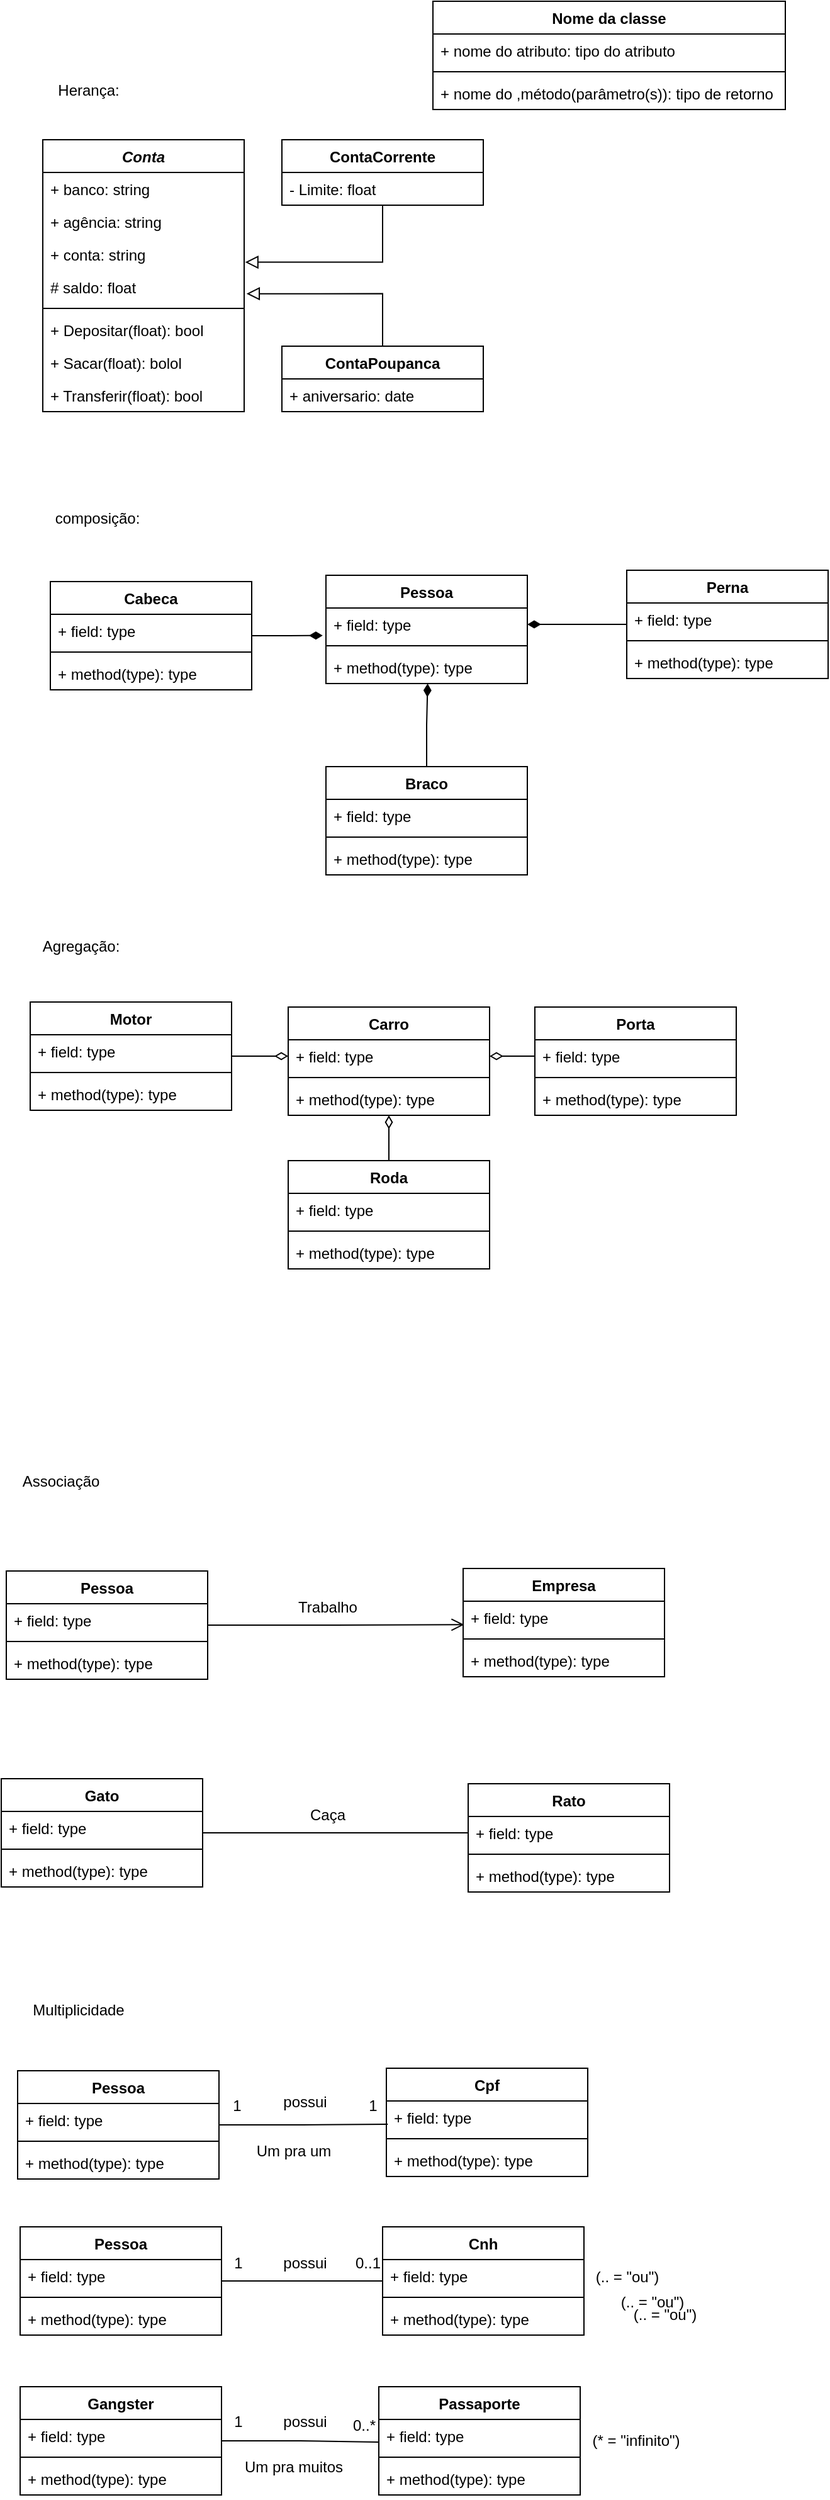 <mxfile version="21.1.2" type="device">
  <diagram name="Página-1" id="EdrKkYkJ2Gf9OCFNAAZW">
    <mxGraphModel dx="724" dy="401" grid="0" gridSize="10" guides="1" tooltips="1" connect="1" arrows="1" fold="1" page="1" pageScale="1" pageWidth="827" pageHeight="1169" math="0" shadow="0">
      <root>
        <mxCell id="0" />
        <mxCell id="1" parent="0" />
        <mxCell id="ws_M4O3JFXtzXkyJfUk3-1" value="Nome da classe&lt;br&gt;" style="swimlane;fontStyle=1;align=center;verticalAlign=top;childLayout=stackLayout;horizontal=1;startSize=26;horizontalStack=0;resizeParent=1;resizeParentMax=0;resizeLast=0;collapsible=1;marginBottom=0;whiteSpace=wrap;html=1;labelBackgroundColor=none;rounded=0;" vertex="1" parent="1">
          <mxGeometry x="350" y="30" width="280" height="86" as="geometry" />
        </mxCell>
        <mxCell id="ws_M4O3JFXtzXkyJfUk3-2" value="+ nome do atributo: tipo do atributo" style="text;strokeColor=none;fillColor=none;align=left;verticalAlign=top;spacingLeft=4;spacingRight=4;overflow=hidden;rotatable=0;points=[[0,0.5],[1,0.5]];portConstraint=eastwest;whiteSpace=wrap;html=1;labelBackgroundColor=none;rounded=0;" vertex="1" parent="ws_M4O3JFXtzXkyJfUk3-1">
          <mxGeometry y="26" width="280" height="26" as="geometry" />
        </mxCell>
        <mxCell id="ws_M4O3JFXtzXkyJfUk3-3" value="" style="line;strokeWidth=1;fillColor=none;align=left;verticalAlign=middle;spacingTop=-1;spacingLeft=3;spacingRight=3;rotatable=0;labelPosition=right;points=[];portConstraint=eastwest;labelBackgroundColor=none;rounded=0;" vertex="1" parent="ws_M4O3JFXtzXkyJfUk3-1">
          <mxGeometry y="52" width="280" height="8" as="geometry" />
        </mxCell>
        <mxCell id="ws_M4O3JFXtzXkyJfUk3-4" value="+ nome do ,método(parâmetro(s)): tipo de retorno" style="text;strokeColor=none;fillColor=none;align=left;verticalAlign=top;spacingLeft=4;spacingRight=4;overflow=hidden;rotatable=0;points=[[0,0.5],[1,0.5]];portConstraint=eastwest;whiteSpace=wrap;html=1;labelBackgroundColor=none;rounded=0;" vertex="1" parent="ws_M4O3JFXtzXkyJfUk3-1">
          <mxGeometry y="60" width="280" height="26" as="geometry" />
        </mxCell>
        <mxCell id="ws_M4O3JFXtzXkyJfUk3-5" value="&lt;i&gt;Conta&lt;/i&gt;" style="swimlane;fontStyle=1;align=center;verticalAlign=top;childLayout=stackLayout;horizontal=1;startSize=26;horizontalStack=0;resizeParent=1;resizeParentMax=0;resizeLast=0;collapsible=1;marginBottom=0;whiteSpace=wrap;html=1;labelBackgroundColor=none;rounded=0;" vertex="1" parent="1">
          <mxGeometry x="40" y="140" width="160" height="216" as="geometry" />
        </mxCell>
        <mxCell id="ws_M4O3JFXtzXkyJfUk3-6" value="+ banco: string" style="text;strokeColor=none;fillColor=none;align=left;verticalAlign=top;spacingLeft=4;spacingRight=4;overflow=hidden;rotatable=0;points=[[0,0.5],[1,0.5]];portConstraint=eastwest;whiteSpace=wrap;html=1;labelBackgroundColor=none;rounded=0;" vertex="1" parent="ws_M4O3JFXtzXkyJfUk3-5">
          <mxGeometry y="26" width="160" height="26" as="geometry" />
        </mxCell>
        <mxCell id="ws_M4O3JFXtzXkyJfUk3-13" value="+ agência: string" style="text;strokeColor=none;fillColor=none;align=left;verticalAlign=top;spacingLeft=4;spacingRight=4;overflow=hidden;rotatable=0;points=[[0,0.5],[1,0.5]];portConstraint=eastwest;whiteSpace=wrap;html=1;labelBackgroundColor=none;rounded=0;" vertex="1" parent="ws_M4O3JFXtzXkyJfUk3-5">
          <mxGeometry y="52" width="160" height="26" as="geometry" />
        </mxCell>
        <mxCell id="ws_M4O3JFXtzXkyJfUk3-11" value="+ conta: string" style="text;strokeColor=none;fillColor=none;align=left;verticalAlign=top;spacingLeft=4;spacingRight=4;overflow=hidden;rotatable=0;points=[[0,0.5],[1,0.5]];portConstraint=eastwest;whiteSpace=wrap;html=1;labelBackgroundColor=none;rounded=0;" vertex="1" parent="ws_M4O3JFXtzXkyJfUk3-5">
          <mxGeometry y="78" width="160" height="26" as="geometry" />
        </mxCell>
        <mxCell id="ws_M4O3JFXtzXkyJfUk3-14" value="# saldo: float" style="text;strokeColor=none;fillColor=none;align=left;verticalAlign=top;spacingLeft=4;spacingRight=4;overflow=hidden;rotatable=0;points=[[0,0.5],[1,0.5]];portConstraint=eastwest;whiteSpace=wrap;html=1;labelBackgroundColor=none;rounded=0;" vertex="1" parent="ws_M4O3JFXtzXkyJfUk3-5">
          <mxGeometry y="104" width="160" height="26" as="geometry" />
        </mxCell>
        <mxCell id="ws_M4O3JFXtzXkyJfUk3-7" value="" style="line;strokeWidth=1;fillColor=none;align=left;verticalAlign=middle;spacingTop=-1;spacingLeft=3;spacingRight=3;rotatable=0;labelPosition=right;points=[];portConstraint=eastwest;labelBackgroundColor=none;rounded=0;" vertex="1" parent="ws_M4O3JFXtzXkyJfUk3-5">
          <mxGeometry y="130" width="160" height="8" as="geometry" />
        </mxCell>
        <mxCell id="ws_M4O3JFXtzXkyJfUk3-8" value="+ Depositar(float): bool" style="text;strokeColor=none;fillColor=none;align=left;verticalAlign=top;spacingLeft=4;spacingRight=4;overflow=hidden;rotatable=0;points=[[0,0.5],[1,0.5]];portConstraint=eastwest;whiteSpace=wrap;html=1;labelBackgroundColor=none;rounded=0;" vertex="1" parent="ws_M4O3JFXtzXkyJfUk3-5">
          <mxGeometry y="138" width="160" height="26" as="geometry" />
        </mxCell>
        <mxCell id="ws_M4O3JFXtzXkyJfUk3-15" value="+ Sacar(float): bolol" style="text;strokeColor=none;fillColor=none;align=left;verticalAlign=top;spacingLeft=4;spacingRight=4;overflow=hidden;rotatable=0;points=[[0,0.5],[1,0.5]];portConstraint=eastwest;whiteSpace=wrap;html=1;labelBackgroundColor=none;rounded=0;" vertex="1" parent="ws_M4O3JFXtzXkyJfUk3-5">
          <mxGeometry y="164" width="160" height="26" as="geometry" />
        </mxCell>
        <mxCell id="ws_M4O3JFXtzXkyJfUk3-16" value="+ Transferir(float): bool" style="text;strokeColor=none;fillColor=none;align=left;verticalAlign=top;spacingLeft=4;spacingRight=4;overflow=hidden;rotatable=0;points=[[0,0.5],[1,0.5]];portConstraint=eastwest;whiteSpace=wrap;html=1;labelBackgroundColor=none;rounded=0;" vertex="1" parent="ws_M4O3JFXtzXkyJfUk3-5">
          <mxGeometry y="190" width="160" height="26" as="geometry" />
        </mxCell>
        <mxCell id="ws_M4O3JFXtzXkyJfUk3-10" value="Herança:" style="text;html=1;align=center;verticalAlign=middle;resizable=0;points=[];autosize=1;strokeColor=none;fillColor=none;labelBackgroundColor=none;rounded=0;" vertex="1" parent="1">
          <mxGeometry x="42" y="88" width="67" height="26" as="geometry" />
        </mxCell>
        <mxCell id="ws_M4O3JFXtzXkyJfUk3-30" style="edgeStyle=orthogonalEdgeStyle;rounded=0;orthogonalLoop=1;jettySize=auto;html=1;entryX=1.005;entryY=0.741;entryDx=0;entryDy=0;entryPerimeter=0;endArrow=block;endFill=0;endSize=8;labelBackgroundColor=none;fontColor=default;" edge="1" parent="1" source="ws_M4O3JFXtzXkyJfUk3-18" target="ws_M4O3JFXtzXkyJfUk3-11">
          <mxGeometry relative="1" as="geometry" />
        </mxCell>
        <mxCell id="ws_M4O3JFXtzXkyJfUk3-18" value="ContaCorrente" style="swimlane;fontStyle=1;align=center;verticalAlign=top;childLayout=stackLayout;horizontal=1;startSize=26;horizontalStack=0;resizeParent=1;resizeParentMax=0;resizeLast=0;collapsible=1;marginBottom=0;whiteSpace=wrap;html=1;labelBackgroundColor=none;rounded=0;" vertex="1" parent="1">
          <mxGeometry x="230" y="140" width="160" height="52" as="geometry" />
        </mxCell>
        <mxCell id="ws_M4O3JFXtzXkyJfUk3-19" value="- Limite: float" style="text;strokeColor=none;fillColor=none;align=left;verticalAlign=top;spacingLeft=4;spacingRight=4;overflow=hidden;rotatable=0;points=[[0,0.5],[1,0.5]];portConstraint=eastwest;whiteSpace=wrap;html=1;labelBackgroundColor=none;rounded=0;" vertex="1" parent="ws_M4O3JFXtzXkyJfUk3-18">
          <mxGeometry y="26" width="160" height="26" as="geometry" />
        </mxCell>
        <mxCell id="ws_M4O3JFXtzXkyJfUk3-32" style="edgeStyle=orthogonalEdgeStyle;rounded=0;orthogonalLoop=1;jettySize=auto;html=1;entryX=1.012;entryY=0.705;entryDx=0;entryDy=0;entryPerimeter=0;endArrow=block;endFill=0;endSize=8;labelBackgroundColor=none;fontColor=default;" edge="1" parent="1" source="ws_M4O3JFXtzXkyJfUk3-22" target="ws_M4O3JFXtzXkyJfUk3-14">
          <mxGeometry relative="1" as="geometry" />
        </mxCell>
        <mxCell id="ws_M4O3JFXtzXkyJfUk3-22" value="ContaPoupanca" style="swimlane;fontStyle=1;align=center;verticalAlign=top;childLayout=stackLayout;horizontal=1;startSize=26;horizontalStack=0;resizeParent=1;resizeParentMax=0;resizeLast=0;collapsible=1;marginBottom=0;whiteSpace=wrap;html=1;labelBackgroundColor=none;rounded=0;" vertex="1" parent="1">
          <mxGeometry x="230" y="304" width="160" height="52" as="geometry" />
        </mxCell>
        <mxCell id="ws_M4O3JFXtzXkyJfUk3-23" value="+ aniversario: date" style="text;strokeColor=none;fillColor=none;align=left;verticalAlign=top;spacingLeft=4;spacingRight=4;overflow=hidden;rotatable=0;points=[[0,0.5],[1,0.5]];portConstraint=eastwest;whiteSpace=wrap;html=1;labelBackgroundColor=none;rounded=0;" vertex="1" parent="ws_M4O3JFXtzXkyJfUk3-22">
          <mxGeometry y="26" width="160" height="26" as="geometry" />
        </mxCell>
        <mxCell id="ws_M4O3JFXtzXkyJfUk3-33" value="&lt;font style=&quot;font-size: 12px;&quot;&gt;composição:&lt;/font&gt;" style="text;html=1;align=center;verticalAlign=middle;resizable=0;points=[];autosize=1;strokeColor=none;fillColor=none;fontSize=20;fontFamily=Helvetica;fontStyle=0;labelBackgroundColor=none;rounded=0;" vertex="1" parent="1">
          <mxGeometry x="40" y="419" width="85" height="36" as="geometry" />
        </mxCell>
        <mxCell id="ws_M4O3JFXtzXkyJfUk3-54" style="edgeStyle=orthogonalEdgeStyle;rounded=0;orthogonalLoop=1;jettySize=auto;html=1;entryX=0.505;entryY=0.998;entryDx=0;entryDy=0;entryPerimeter=0;endArrow=diamondThin;endFill=1;endSize=8;" edge="1" parent="1" source="ws_M4O3JFXtzXkyJfUk3-38" target="ws_M4O3JFXtzXkyJfUk3-45">
          <mxGeometry relative="1" as="geometry" />
        </mxCell>
        <mxCell id="ws_M4O3JFXtzXkyJfUk3-38" value="Braco&lt;br&gt;" style="swimlane;fontStyle=1;align=center;verticalAlign=top;childLayout=stackLayout;horizontal=1;startSize=26;horizontalStack=0;resizeParent=1;resizeParentMax=0;resizeLast=0;collapsible=1;marginBottom=0;whiteSpace=wrap;html=1;" vertex="1" parent="1">
          <mxGeometry x="265" y="638" width="160" height="86" as="geometry" />
        </mxCell>
        <mxCell id="ws_M4O3JFXtzXkyJfUk3-39" value="+ field: type" style="text;strokeColor=none;fillColor=none;align=left;verticalAlign=top;spacingLeft=4;spacingRight=4;overflow=hidden;rotatable=0;points=[[0,0.5],[1,0.5]];portConstraint=eastwest;whiteSpace=wrap;html=1;" vertex="1" parent="ws_M4O3JFXtzXkyJfUk3-38">
          <mxGeometry y="26" width="160" height="26" as="geometry" />
        </mxCell>
        <mxCell id="ws_M4O3JFXtzXkyJfUk3-40" value="" style="line;strokeWidth=1;fillColor=none;align=left;verticalAlign=middle;spacingTop=-1;spacingLeft=3;spacingRight=3;rotatable=0;labelPosition=right;points=[];portConstraint=eastwest;strokeColor=inherit;" vertex="1" parent="ws_M4O3JFXtzXkyJfUk3-38">
          <mxGeometry y="52" width="160" height="8" as="geometry" />
        </mxCell>
        <mxCell id="ws_M4O3JFXtzXkyJfUk3-41" value="+ method(type): type" style="text;strokeColor=none;fillColor=none;align=left;verticalAlign=top;spacingLeft=4;spacingRight=4;overflow=hidden;rotatable=0;points=[[0,0.5],[1,0.5]];portConstraint=eastwest;whiteSpace=wrap;html=1;" vertex="1" parent="ws_M4O3JFXtzXkyJfUk3-38">
          <mxGeometry y="60" width="160" height="26" as="geometry" />
        </mxCell>
        <mxCell id="ws_M4O3JFXtzXkyJfUk3-42" value="Pessoa" style="swimlane;fontStyle=1;align=center;verticalAlign=top;childLayout=stackLayout;horizontal=1;startSize=26;horizontalStack=0;resizeParent=1;resizeParentMax=0;resizeLast=0;collapsible=1;marginBottom=0;whiteSpace=wrap;html=1;" vertex="1" parent="1">
          <mxGeometry x="265" y="486" width="160" height="86" as="geometry" />
        </mxCell>
        <mxCell id="ws_M4O3JFXtzXkyJfUk3-43" value="+ field: type" style="text;strokeColor=none;fillColor=none;align=left;verticalAlign=top;spacingLeft=4;spacingRight=4;overflow=hidden;rotatable=0;points=[[0,0.5],[1,0.5]];portConstraint=eastwest;whiteSpace=wrap;html=1;" vertex="1" parent="ws_M4O3JFXtzXkyJfUk3-42">
          <mxGeometry y="26" width="160" height="26" as="geometry" />
        </mxCell>
        <mxCell id="ws_M4O3JFXtzXkyJfUk3-44" value="" style="line;strokeWidth=1;fillColor=none;align=left;verticalAlign=middle;spacingTop=-1;spacingLeft=3;spacingRight=3;rotatable=0;labelPosition=right;points=[];portConstraint=eastwest;strokeColor=inherit;" vertex="1" parent="ws_M4O3JFXtzXkyJfUk3-42">
          <mxGeometry y="52" width="160" height="8" as="geometry" />
        </mxCell>
        <mxCell id="ws_M4O3JFXtzXkyJfUk3-45" value="+ method(type): type" style="text;strokeColor=none;fillColor=none;align=left;verticalAlign=top;spacingLeft=4;spacingRight=4;overflow=hidden;rotatable=0;points=[[0,0.5],[1,0.5]];portConstraint=eastwest;whiteSpace=wrap;html=1;" vertex="1" parent="ws_M4O3JFXtzXkyJfUk3-42">
          <mxGeometry y="60" width="160" height="26" as="geometry" />
        </mxCell>
        <mxCell id="ws_M4O3JFXtzXkyJfUk3-56" style="edgeStyle=orthogonalEdgeStyle;rounded=0;orthogonalLoop=1;jettySize=auto;html=1;entryX=1;entryY=0.5;entryDx=0;entryDy=0;endArrow=diamondThin;endFill=1;endSize=8;" edge="1" parent="1" source="ws_M4O3JFXtzXkyJfUk3-46" target="ws_M4O3JFXtzXkyJfUk3-43">
          <mxGeometry relative="1" as="geometry" />
        </mxCell>
        <mxCell id="ws_M4O3JFXtzXkyJfUk3-46" value="Perna" style="swimlane;fontStyle=1;align=center;verticalAlign=top;childLayout=stackLayout;horizontal=1;startSize=26;horizontalStack=0;resizeParent=1;resizeParentMax=0;resizeLast=0;collapsible=1;marginBottom=0;whiteSpace=wrap;html=1;" vertex="1" parent="1">
          <mxGeometry x="504" y="482" width="160" height="86" as="geometry" />
        </mxCell>
        <mxCell id="ws_M4O3JFXtzXkyJfUk3-47" value="+ field: type" style="text;strokeColor=none;fillColor=none;align=left;verticalAlign=top;spacingLeft=4;spacingRight=4;overflow=hidden;rotatable=0;points=[[0,0.5],[1,0.5]];portConstraint=eastwest;whiteSpace=wrap;html=1;" vertex="1" parent="ws_M4O3JFXtzXkyJfUk3-46">
          <mxGeometry y="26" width="160" height="26" as="geometry" />
        </mxCell>
        <mxCell id="ws_M4O3JFXtzXkyJfUk3-48" value="" style="line;strokeWidth=1;fillColor=none;align=left;verticalAlign=middle;spacingTop=-1;spacingLeft=3;spacingRight=3;rotatable=0;labelPosition=right;points=[];portConstraint=eastwest;strokeColor=inherit;" vertex="1" parent="ws_M4O3JFXtzXkyJfUk3-46">
          <mxGeometry y="52" width="160" height="8" as="geometry" />
        </mxCell>
        <mxCell id="ws_M4O3JFXtzXkyJfUk3-49" value="+ method(type): type" style="text;strokeColor=none;fillColor=none;align=left;verticalAlign=top;spacingLeft=4;spacingRight=4;overflow=hidden;rotatable=0;points=[[0,0.5],[1,0.5]];portConstraint=eastwest;whiteSpace=wrap;html=1;" vertex="1" parent="ws_M4O3JFXtzXkyJfUk3-46">
          <mxGeometry y="60" width="160" height="26" as="geometry" />
        </mxCell>
        <mxCell id="ws_M4O3JFXtzXkyJfUk3-57" style="edgeStyle=orthogonalEdgeStyle;rounded=0;orthogonalLoop=1;jettySize=auto;html=1;entryX=-0.016;entryY=0.841;entryDx=0;entryDy=0;entryPerimeter=0;endArrow=diamondThin;endFill=1;endSize=8;" edge="1" parent="1" source="ws_M4O3JFXtzXkyJfUk3-50" target="ws_M4O3JFXtzXkyJfUk3-43">
          <mxGeometry relative="1" as="geometry" />
        </mxCell>
        <mxCell id="ws_M4O3JFXtzXkyJfUk3-50" value="Cabeca" style="swimlane;fontStyle=1;align=center;verticalAlign=top;childLayout=stackLayout;horizontal=1;startSize=26;horizontalStack=0;resizeParent=1;resizeParentMax=0;resizeLast=0;collapsible=1;marginBottom=0;whiteSpace=wrap;html=1;" vertex="1" parent="1">
          <mxGeometry x="46" y="491" width="160" height="86" as="geometry" />
        </mxCell>
        <mxCell id="ws_M4O3JFXtzXkyJfUk3-51" value="+ field: type" style="text;strokeColor=none;fillColor=none;align=left;verticalAlign=top;spacingLeft=4;spacingRight=4;overflow=hidden;rotatable=0;points=[[0,0.5],[1,0.5]];portConstraint=eastwest;whiteSpace=wrap;html=1;" vertex="1" parent="ws_M4O3JFXtzXkyJfUk3-50">
          <mxGeometry y="26" width="160" height="26" as="geometry" />
        </mxCell>
        <mxCell id="ws_M4O3JFXtzXkyJfUk3-52" value="" style="line;strokeWidth=1;fillColor=none;align=left;verticalAlign=middle;spacingTop=-1;spacingLeft=3;spacingRight=3;rotatable=0;labelPosition=right;points=[];portConstraint=eastwest;strokeColor=inherit;" vertex="1" parent="ws_M4O3JFXtzXkyJfUk3-50">
          <mxGeometry y="52" width="160" height="8" as="geometry" />
        </mxCell>
        <mxCell id="ws_M4O3JFXtzXkyJfUk3-53" value="+ method(type): type" style="text;strokeColor=none;fillColor=none;align=left;verticalAlign=top;spacingLeft=4;spacingRight=4;overflow=hidden;rotatable=0;points=[[0,0.5],[1,0.5]];portConstraint=eastwest;whiteSpace=wrap;html=1;" vertex="1" parent="ws_M4O3JFXtzXkyJfUk3-50">
          <mxGeometry y="60" width="160" height="26" as="geometry" />
        </mxCell>
        <mxCell id="ws_M4O3JFXtzXkyJfUk3-58" value="Agregação:" style="text;html=1;align=center;verticalAlign=middle;resizable=0;points=[];autosize=1;strokeColor=none;fillColor=none;" vertex="1" parent="1">
          <mxGeometry x="30" y="768" width="79" height="26" as="geometry" />
        </mxCell>
        <mxCell id="ws_M4O3JFXtzXkyJfUk3-78" style="edgeStyle=orthogonalEdgeStyle;rounded=0;orthogonalLoop=1;jettySize=auto;html=1;entryX=0;entryY=0.5;entryDx=0;entryDy=0;endSize=8;endArrow=diamondThin;endFill=0;" edge="1" parent="1" source="ws_M4O3JFXtzXkyJfUk3-59" target="ws_M4O3JFXtzXkyJfUk3-64">
          <mxGeometry relative="1" as="geometry" />
        </mxCell>
        <mxCell id="ws_M4O3JFXtzXkyJfUk3-59" value="Motor" style="swimlane;fontStyle=1;align=center;verticalAlign=top;childLayout=stackLayout;horizontal=1;startSize=26;horizontalStack=0;resizeParent=1;resizeParentMax=0;resizeLast=0;collapsible=1;marginBottom=0;whiteSpace=wrap;html=1;" vertex="1" parent="1">
          <mxGeometry x="30" y="825" width="160" height="86" as="geometry" />
        </mxCell>
        <mxCell id="ws_M4O3JFXtzXkyJfUk3-60" value="+ field: type" style="text;strokeColor=none;fillColor=none;align=left;verticalAlign=top;spacingLeft=4;spacingRight=4;overflow=hidden;rotatable=0;points=[[0,0.5],[1,0.5]];portConstraint=eastwest;whiteSpace=wrap;html=1;" vertex="1" parent="ws_M4O3JFXtzXkyJfUk3-59">
          <mxGeometry y="26" width="160" height="26" as="geometry" />
        </mxCell>
        <mxCell id="ws_M4O3JFXtzXkyJfUk3-61" value="" style="line;strokeWidth=1;fillColor=none;align=left;verticalAlign=middle;spacingTop=-1;spacingLeft=3;spacingRight=3;rotatable=0;labelPosition=right;points=[];portConstraint=eastwest;strokeColor=inherit;" vertex="1" parent="ws_M4O3JFXtzXkyJfUk3-59">
          <mxGeometry y="52" width="160" height="8" as="geometry" />
        </mxCell>
        <mxCell id="ws_M4O3JFXtzXkyJfUk3-62" value="+ method(type): type" style="text;strokeColor=none;fillColor=none;align=left;verticalAlign=top;spacingLeft=4;spacingRight=4;overflow=hidden;rotatable=0;points=[[0,0.5],[1,0.5]];portConstraint=eastwest;whiteSpace=wrap;html=1;" vertex="1" parent="ws_M4O3JFXtzXkyJfUk3-59">
          <mxGeometry y="60" width="160" height="26" as="geometry" />
        </mxCell>
        <mxCell id="ws_M4O3JFXtzXkyJfUk3-63" value="Carro" style="swimlane;fontStyle=1;align=center;verticalAlign=top;childLayout=stackLayout;horizontal=1;startSize=26;horizontalStack=0;resizeParent=1;resizeParentMax=0;resizeLast=0;collapsible=1;marginBottom=0;whiteSpace=wrap;html=1;" vertex="1" parent="1">
          <mxGeometry x="235" y="829" width="160" height="86" as="geometry" />
        </mxCell>
        <mxCell id="ws_M4O3JFXtzXkyJfUk3-64" value="+ field: type" style="text;strokeColor=none;fillColor=none;align=left;verticalAlign=top;spacingLeft=4;spacingRight=4;overflow=hidden;rotatable=0;points=[[0,0.5],[1,0.5]];portConstraint=eastwest;whiteSpace=wrap;html=1;" vertex="1" parent="ws_M4O3JFXtzXkyJfUk3-63">
          <mxGeometry y="26" width="160" height="26" as="geometry" />
        </mxCell>
        <mxCell id="ws_M4O3JFXtzXkyJfUk3-65" value="" style="line;strokeWidth=1;fillColor=none;align=left;verticalAlign=middle;spacingTop=-1;spacingLeft=3;spacingRight=3;rotatable=0;labelPosition=right;points=[];portConstraint=eastwest;strokeColor=inherit;" vertex="1" parent="ws_M4O3JFXtzXkyJfUk3-63">
          <mxGeometry y="52" width="160" height="8" as="geometry" />
        </mxCell>
        <mxCell id="ws_M4O3JFXtzXkyJfUk3-66" value="+ method(type): type" style="text;strokeColor=none;fillColor=none;align=left;verticalAlign=top;spacingLeft=4;spacingRight=4;overflow=hidden;rotatable=0;points=[[0,0.5],[1,0.5]];portConstraint=eastwest;whiteSpace=wrap;html=1;" vertex="1" parent="ws_M4O3JFXtzXkyJfUk3-63">
          <mxGeometry y="60" width="160" height="26" as="geometry" />
        </mxCell>
        <mxCell id="ws_M4O3JFXtzXkyJfUk3-75" style="edgeStyle=orthogonalEdgeStyle;rounded=0;orthogonalLoop=1;jettySize=auto;html=1;entryX=0.5;entryY=1;entryDx=0;entryDy=0;endSize=8;endArrow=diamondThin;endFill=0;" edge="1" parent="1" source="ws_M4O3JFXtzXkyJfUk3-67" target="ws_M4O3JFXtzXkyJfUk3-63">
          <mxGeometry relative="1" as="geometry" />
        </mxCell>
        <mxCell id="ws_M4O3JFXtzXkyJfUk3-67" value="Roda" style="swimlane;fontStyle=1;align=center;verticalAlign=top;childLayout=stackLayout;horizontal=1;startSize=26;horizontalStack=0;resizeParent=1;resizeParentMax=0;resizeLast=0;collapsible=1;marginBottom=0;whiteSpace=wrap;html=1;" vertex="1" parent="1">
          <mxGeometry x="235" y="951" width="160" height="86" as="geometry" />
        </mxCell>
        <mxCell id="ws_M4O3JFXtzXkyJfUk3-68" value="+ field: type" style="text;strokeColor=none;fillColor=none;align=left;verticalAlign=top;spacingLeft=4;spacingRight=4;overflow=hidden;rotatable=0;points=[[0,0.5],[1,0.5]];portConstraint=eastwest;whiteSpace=wrap;html=1;" vertex="1" parent="ws_M4O3JFXtzXkyJfUk3-67">
          <mxGeometry y="26" width="160" height="26" as="geometry" />
        </mxCell>
        <mxCell id="ws_M4O3JFXtzXkyJfUk3-69" value="" style="line;strokeWidth=1;fillColor=none;align=left;verticalAlign=middle;spacingTop=-1;spacingLeft=3;spacingRight=3;rotatable=0;labelPosition=right;points=[];portConstraint=eastwest;strokeColor=inherit;" vertex="1" parent="ws_M4O3JFXtzXkyJfUk3-67">
          <mxGeometry y="52" width="160" height="8" as="geometry" />
        </mxCell>
        <mxCell id="ws_M4O3JFXtzXkyJfUk3-70" value="+ method(type): type" style="text;strokeColor=none;fillColor=none;align=left;verticalAlign=top;spacingLeft=4;spacingRight=4;overflow=hidden;rotatable=0;points=[[0,0.5],[1,0.5]];portConstraint=eastwest;whiteSpace=wrap;html=1;" vertex="1" parent="ws_M4O3JFXtzXkyJfUk3-67">
          <mxGeometry y="60" width="160" height="26" as="geometry" />
        </mxCell>
        <mxCell id="ws_M4O3JFXtzXkyJfUk3-71" value="Porta&lt;br&gt;" style="swimlane;fontStyle=1;align=center;verticalAlign=top;childLayout=stackLayout;horizontal=1;startSize=26;horizontalStack=0;resizeParent=1;resizeParentMax=0;resizeLast=0;collapsible=1;marginBottom=0;whiteSpace=wrap;html=1;" vertex="1" parent="1">
          <mxGeometry x="431" y="829" width="160" height="86" as="geometry" />
        </mxCell>
        <mxCell id="ws_M4O3JFXtzXkyJfUk3-72" value="+ field: type" style="text;strokeColor=none;fillColor=none;align=left;verticalAlign=top;spacingLeft=4;spacingRight=4;overflow=hidden;rotatable=0;points=[[0,0.5],[1,0.5]];portConstraint=eastwest;whiteSpace=wrap;html=1;" vertex="1" parent="ws_M4O3JFXtzXkyJfUk3-71">
          <mxGeometry y="26" width="160" height="26" as="geometry" />
        </mxCell>
        <mxCell id="ws_M4O3JFXtzXkyJfUk3-73" value="" style="line;strokeWidth=1;fillColor=none;align=left;verticalAlign=middle;spacingTop=-1;spacingLeft=3;spacingRight=3;rotatable=0;labelPosition=right;points=[];portConstraint=eastwest;strokeColor=inherit;" vertex="1" parent="ws_M4O3JFXtzXkyJfUk3-71">
          <mxGeometry y="52" width="160" height="8" as="geometry" />
        </mxCell>
        <mxCell id="ws_M4O3JFXtzXkyJfUk3-74" value="+ method(type): type" style="text;strokeColor=none;fillColor=none;align=left;verticalAlign=top;spacingLeft=4;spacingRight=4;overflow=hidden;rotatable=0;points=[[0,0.5],[1,0.5]];portConstraint=eastwest;whiteSpace=wrap;html=1;" vertex="1" parent="ws_M4O3JFXtzXkyJfUk3-71">
          <mxGeometry y="60" width="160" height="26" as="geometry" />
        </mxCell>
        <mxCell id="ws_M4O3JFXtzXkyJfUk3-77" style="edgeStyle=orthogonalEdgeStyle;rounded=0;orthogonalLoop=1;jettySize=auto;html=1;entryX=1;entryY=0.5;entryDx=0;entryDy=0;endSize=8;endArrow=diamondThin;endFill=0;" edge="1" parent="1" source="ws_M4O3JFXtzXkyJfUk3-72" target="ws_M4O3JFXtzXkyJfUk3-64">
          <mxGeometry relative="1" as="geometry" />
        </mxCell>
        <mxCell id="ws_M4O3JFXtzXkyJfUk3-79" value="Associação" style="text;html=1;align=center;verticalAlign=middle;resizable=0;points=[];autosize=1;strokeColor=none;fillColor=none;" vertex="1" parent="1">
          <mxGeometry x="14" y="1193" width="79" height="26" as="geometry" />
        </mxCell>
        <mxCell id="ws_M4O3JFXtzXkyJfUk3-88" style="edgeStyle=orthogonalEdgeStyle;rounded=0;orthogonalLoop=1;jettySize=auto;html=1;entryX=0.005;entryY=0.718;entryDx=0;entryDy=0;entryPerimeter=0;endArrow=open;endFill=0;endSize=8;" edge="1" parent="1" source="ws_M4O3JFXtzXkyJfUk3-80" target="ws_M4O3JFXtzXkyJfUk3-85">
          <mxGeometry relative="1" as="geometry" />
        </mxCell>
        <mxCell id="ws_M4O3JFXtzXkyJfUk3-80" value="Pessoa" style="swimlane;fontStyle=1;align=center;verticalAlign=top;childLayout=stackLayout;horizontal=1;startSize=26;horizontalStack=0;resizeParent=1;resizeParentMax=0;resizeLast=0;collapsible=1;marginBottom=0;whiteSpace=wrap;html=1;" vertex="1" parent="1">
          <mxGeometry x="11" y="1277" width="160" height="86" as="geometry" />
        </mxCell>
        <mxCell id="ws_M4O3JFXtzXkyJfUk3-81" value="+ field: type" style="text;strokeColor=none;fillColor=none;align=left;verticalAlign=top;spacingLeft=4;spacingRight=4;overflow=hidden;rotatable=0;points=[[0,0.5],[1,0.5]];portConstraint=eastwest;whiteSpace=wrap;html=1;" vertex="1" parent="ws_M4O3JFXtzXkyJfUk3-80">
          <mxGeometry y="26" width="160" height="26" as="geometry" />
        </mxCell>
        <mxCell id="ws_M4O3JFXtzXkyJfUk3-82" value="" style="line;strokeWidth=1;fillColor=none;align=left;verticalAlign=middle;spacingTop=-1;spacingLeft=3;spacingRight=3;rotatable=0;labelPosition=right;points=[];portConstraint=eastwest;strokeColor=inherit;" vertex="1" parent="ws_M4O3JFXtzXkyJfUk3-80">
          <mxGeometry y="52" width="160" height="8" as="geometry" />
        </mxCell>
        <mxCell id="ws_M4O3JFXtzXkyJfUk3-83" value="+ method(type): type" style="text;strokeColor=none;fillColor=none;align=left;verticalAlign=top;spacingLeft=4;spacingRight=4;overflow=hidden;rotatable=0;points=[[0,0.5],[1,0.5]];portConstraint=eastwest;whiteSpace=wrap;html=1;" vertex="1" parent="ws_M4O3JFXtzXkyJfUk3-80">
          <mxGeometry y="60" width="160" height="26" as="geometry" />
        </mxCell>
        <mxCell id="ws_M4O3JFXtzXkyJfUk3-84" value="Empresa" style="swimlane;fontStyle=1;align=center;verticalAlign=top;childLayout=stackLayout;horizontal=1;startSize=26;horizontalStack=0;resizeParent=1;resizeParentMax=0;resizeLast=0;collapsible=1;marginBottom=0;whiteSpace=wrap;html=1;" vertex="1" parent="1">
          <mxGeometry x="374" y="1275" width="160" height="86" as="geometry" />
        </mxCell>
        <mxCell id="ws_M4O3JFXtzXkyJfUk3-85" value="+ field: type" style="text;strokeColor=none;fillColor=none;align=left;verticalAlign=top;spacingLeft=4;spacingRight=4;overflow=hidden;rotatable=0;points=[[0,0.5],[1,0.5]];portConstraint=eastwest;whiteSpace=wrap;html=1;" vertex="1" parent="ws_M4O3JFXtzXkyJfUk3-84">
          <mxGeometry y="26" width="160" height="26" as="geometry" />
        </mxCell>
        <mxCell id="ws_M4O3JFXtzXkyJfUk3-86" value="" style="line;strokeWidth=1;fillColor=none;align=left;verticalAlign=middle;spacingTop=-1;spacingLeft=3;spacingRight=3;rotatable=0;labelPosition=right;points=[];portConstraint=eastwest;strokeColor=inherit;" vertex="1" parent="ws_M4O3JFXtzXkyJfUk3-84">
          <mxGeometry y="52" width="160" height="8" as="geometry" />
        </mxCell>
        <mxCell id="ws_M4O3JFXtzXkyJfUk3-87" value="+ method(type): type" style="text;strokeColor=none;fillColor=none;align=left;verticalAlign=top;spacingLeft=4;spacingRight=4;overflow=hidden;rotatable=0;points=[[0,0.5],[1,0.5]];portConstraint=eastwest;whiteSpace=wrap;html=1;" vertex="1" parent="ws_M4O3JFXtzXkyJfUk3-84">
          <mxGeometry y="60" width="160" height="26" as="geometry" />
        </mxCell>
        <mxCell id="ws_M4O3JFXtzXkyJfUk3-89" value="Trabalho" style="text;html=1;align=center;verticalAlign=middle;resizable=0;points=[];autosize=1;strokeColor=none;fillColor=none;" vertex="1" parent="1">
          <mxGeometry x="233.5" y="1293" width="65" height="26" as="geometry" />
        </mxCell>
        <mxCell id="ws_M4O3JFXtzXkyJfUk3-98" style="edgeStyle=orthogonalEdgeStyle;rounded=0;orthogonalLoop=1;jettySize=auto;html=1;entryX=0;entryY=0.5;entryDx=0;entryDy=0;endArrow=none;endFill=0;" edge="1" parent="1" source="ws_M4O3JFXtzXkyJfUk3-90" target="ws_M4O3JFXtzXkyJfUk3-95">
          <mxGeometry relative="1" as="geometry" />
        </mxCell>
        <mxCell id="ws_M4O3JFXtzXkyJfUk3-90" value="Gato" style="swimlane;fontStyle=1;align=center;verticalAlign=top;childLayout=stackLayout;horizontal=1;startSize=26;horizontalStack=0;resizeParent=1;resizeParentMax=0;resizeLast=0;collapsible=1;marginBottom=0;whiteSpace=wrap;html=1;" vertex="1" parent="1">
          <mxGeometry x="7" y="1442" width="160" height="86" as="geometry" />
        </mxCell>
        <mxCell id="ws_M4O3JFXtzXkyJfUk3-91" value="+ field: type" style="text;strokeColor=none;fillColor=none;align=left;verticalAlign=top;spacingLeft=4;spacingRight=4;overflow=hidden;rotatable=0;points=[[0,0.5],[1,0.5]];portConstraint=eastwest;whiteSpace=wrap;html=1;" vertex="1" parent="ws_M4O3JFXtzXkyJfUk3-90">
          <mxGeometry y="26" width="160" height="26" as="geometry" />
        </mxCell>
        <mxCell id="ws_M4O3JFXtzXkyJfUk3-92" value="" style="line;strokeWidth=1;fillColor=none;align=left;verticalAlign=middle;spacingTop=-1;spacingLeft=3;spacingRight=3;rotatable=0;labelPosition=right;points=[];portConstraint=eastwest;strokeColor=inherit;" vertex="1" parent="ws_M4O3JFXtzXkyJfUk3-90">
          <mxGeometry y="52" width="160" height="8" as="geometry" />
        </mxCell>
        <mxCell id="ws_M4O3JFXtzXkyJfUk3-93" value="+ method(type): type" style="text;strokeColor=none;fillColor=none;align=left;verticalAlign=top;spacingLeft=4;spacingRight=4;overflow=hidden;rotatable=0;points=[[0,0.5],[1,0.5]];portConstraint=eastwest;whiteSpace=wrap;html=1;" vertex="1" parent="ws_M4O3JFXtzXkyJfUk3-90">
          <mxGeometry y="60" width="160" height="26" as="geometry" />
        </mxCell>
        <mxCell id="ws_M4O3JFXtzXkyJfUk3-94" value="Rato" style="swimlane;fontStyle=1;align=center;verticalAlign=top;childLayout=stackLayout;horizontal=1;startSize=26;horizontalStack=0;resizeParent=1;resizeParentMax=0;resizeLast=0;collapsible=1;marginBottom=0;whiteSpace=wrap;html=1;" vertex="1" parent="1">
          <mxGeometry x="378" y="1446" width="160" height="86" as="geometry" />
        </mxCell>
        <mxCell id="ws_M4O3JFXtzXkyJfUk3-95" value="+ field: type" style="text;strokeColor=none;fillColor=none;align=left;verticalAlign=top;spacingLeft=4;spacingRight=4;overflow=hidden;rotatable=0;points=[[0,0.5],[1,0.5]];portConstraint=eastwest;whiteSpace=wrap;html=1;" vertex="1" parent="ws_M4O3JFXtzXkyJfUk3-94">
          <mxGeometry y="26" width="160" height="26" as="geometry" />
        </mxCell>
        <mxCell id="ws_M4O3JFXtzXkyJfUk3-96" value="" style="line;strokeWidth=1;fillColor=none;align=left;verticalAlign=middle;spacingTop=-1;spacingLeft=3;spacingRight=3;rotatable=0;labelPosition=right;points=[];portConstraint=eastwest;strokeColor=inherit;" vertex="1" parent="ws_M4O3JFXtzXkyJfUk3-94">
          <mxGeometry y="52" width="160" height="8" as="geometry" />
        </mxCell>
        <mxCell id="ws_M4O3JFXtzXkyJfUk3-97" value="+ method(type): type" style="text;strokeColor=none;fillColor=none;align=left;verticalAlign=top;spacingLeft=4;spacingRight=4;overflow=hidden;rotatable=0;points=[[0,0.5],[1,0.5]];portConstraint=eastwest;whiteSpace=wrap;html=1;" vertex="1" parent="ws_M4O3JFXtzXkyJfUk3-94">
          <mxGeometry y="60" width="160" height="26" as="geometry" />
        </mxCell>
        <mxCell id="ws_M4O3JFXtzXkyJfUk3-99" value="Caça" style="text;html=1;align=center;verticalAlign=middle;resizable=0;points=[];autosize=1;strokeColor=none;fillColor=none;" vertex="1" parent="1">
          <mxGeometry x="243" y="1458" width="46" height="26" as="geometry" />
        </mxCell>
        <mxCell id="ws_M4O3JFXtzXkyJfUk3-100" value="Multiplicidade" style="text;html=1;align=center;verticalAlign=middle;resizable=0;points=[];autosize=1;strokeColor=none;fillColor=none;" vertex="1" parent="1">
          <mxGeometry x="22" y="1613" width="91" height="26" as="geometry" />
        </mxCell>
        <mxCell id="ws_M4O3JFXtzXkyJfUk3-109" style="edgeStyle=orthogonalEdgeStyle;rounded=0;orthogonalLoop=1;jettySize=auto;html=1;entryX=0.007;entryY=0.71;entryDx=0;entryDy=0;entryPerimeter=0;endArrow=none;endFill=0;" edge="1" parent="1" source="ws_M4O3JFXtzXkyJfUk3-101" target="ws_M4O3JFXtzXkyJfUk3-106">
          <mxGeometry relative="1" as="geometry" />
        </mxCell>
        <mxCell id="ws_M4O3JFXtzXkyJfUk3-101" value="Pessoa" style="swimlane;fontStyle=1;align=center;verticalAlign=top;childLayout=stackLayout;horizontal=1;startSize=26;horizontalStack=0;resizeParent=1;resizeParentMax=0;resizeLast=0;collapsible=1;marginBottom=0;whiteSpace=wrap;html=1;" vertex="1" parent="1">
          <mxGeometry x="20" y="1674" width="160" height="86" as="geometry" />
        </mxCell>
        <mxCell id="ws_M4O3JFXtzXkyJfUk3-102" value="+ field: type" style="text;strokeColor=none;fillColor=none;align=left;verticalAlign=top;spacingLeft=4;spacingRight=4;overflow=hidden;rotatable=0;points=[[0,0.5],[1,0.5]];portConstraint=eastwest;whiteSpace=wrap;html=1;" vertex="1" parent="ws_M4O3JFXtzXkyJfUk3-101">
          <mxGeometry y="26" width="160" height="26" as="geometry" />
        </mxCell>
        <mxCell id="ws_M4O3JFXtzXkyJfUk3-103" value="" style="line;strokeWidth=1;fillColor=none;align=left;verticalAlign=middle;spacingTop=-1;spacingLeft=3;spacingRight=3;rotatable=0;labelPosition=right;points=[];portConstraint=eastwest;strokeColor=inherit;" vertex="1" parent="ws_M4O3JFXtzXkyJfUk3-101">
          <mxGeometry y="52" width="160" height="8" as="geometry" />
        </mxCell>
        <mxCell id="ws_M4O3JFXtzXkyJfUk3-104" value="+ method(type): type" style="text;strokeColor=none;fillColor=none;align=left;verticalAlign=top;spacingLeft=4;spacingRight=4;overflow=hidden;rotatable=0;points=[[0,0.5],[1,0.5]];portConstraint=eastwest;whiteSpace=wrap;html=1;" vertex="1" parent="ws_M4O3JFXtzXkyJfUk3-101">
          <mxGeometry y="60" width="160" height="26" as="geometry" />
        </mxCell>
        <mxCell id="ws_M4O3JFXtzXkyJfUk3-105" value="Cpf&lt;br&gt;" style="swimlane;fontStyle=1;align=center;verticalAlign=top;childLayout=stackLayout;horizontal=1;startSize=26;horizontalStack=0;resizeParent=1;resizeParentMax=0;resizeLast=0;collapsible=1;marginBottom=0;whiteSpace=wrap;html=1;" vertex="1" parent="1">
          <mxGeometry x="313" y="1672" width="160" height="86" as="geometry" />
        </mxCell>
        <mxCell id="ws_M4O3JFXtzXkyJfUk3-106" value="+ field: type" style="text;strokeColor=none;fillColor=none;align=left;verticalAlign=top;spacingLeft=4;spacingRight=4;overflow=hidden;rotatable=0;points=[[0,0.5],[1,0.5]];portConstraint=eastwest;whiteSpace=wrap;html=1;" vertex="1" parent="ws_M4O3JFXtzXkyJfUk3-105">
          <mxGeometry y="26" width="160" height="26" as="geometry" />
        </mxCell>
        <mxCell id="ws_M4O3JFXtzXkyJfUk3-107" value="" style="line;strokeWidth=1;fillColor=none;align=left;verticalAlign=middle;spacingTop=-1;spacingLeft=3;spacingRight=3;rotatable=0;labelPosition=right;points=[];portConstraint=eastwest;strokeColor=inherit;" vertex="1" parent="ws_M4O3JFXtzXkyJfUk3-105">
          <mxGeometry y="52" width="160" height="8" as="geometry" />
        </mxCell>
        <mxCell id="ws_M4O3JFXtzXkyJfUk3-108" value="+ method(type): type" style="text;strokeColor=none;fillColor=none;align=left;verticalAlign=top;spacingLeft=4;spacingRight=4;overflow=hidden;rotatable=0;points=[[0,0.5],[1,0.5]];portConstraint=eastwest;whiteSpace=wrap;html=1;" vertex="1" parent="ws_M4O3JFXtzXkyJfUk3-105">
          <mxGeometry y="60" width="160" height="26" as="geometry" />
        </mxCell>
        <mxCell id="ws_M4O3JFXtzXkyJfUk3-110" value="1&lt;br&gt;" style="text;html=1;align=center;verticalAlign=middle;resizable=0;points=[];autosize=1;strokeColor=none;fillColor=none;" vertex="1" parent="1">
          <mxGeometry x="181" y="1689" width="25" height="26" as="geometry" />
        </mxCell>
        <mxCell id="ws_M4O3JFXtzXkyJfUk3-111" value="1&lt;br&gt;" style="text;html=1;align=center;verticalAlign=middle;resizable=0;points=[];autosize=1;strokeColor=none;fillColor=none;" vertex="1" parent="1">
          <mxGeometry x="289" y="1689" width="25" height="26" as="geometry" />
        </mxCell>
        <mxCell id="ws_M4O3JFXtzXkyJfUk3-120" style="edgeStyle=orthogonalEdgeStyle;rounded=0;orthogonalLoop=1;jettySize=auto;html=1;entryX=0;entryY=0.5;entryDx=0;entryDy=0;endArrow=none;endFill=0;" edge="1" parent="1" source="ws_M4O3JFXtzXkyJfUk3-112" target="ws_M4O3JFXtzXkyJfUk3-116">
          <mxGeometry relative="1" as="geometry" />
        </mxCell>
        <mxCell id="ws_M4O3JFXtzXkyJfUk3-112" value="Pessoa" style="swimlane;fontStyle=1;align=center;verticalAlign=top;childLayout=stackLayout;horizontal=1;startSize=26;horizontalStack=0;resizeParent=1;resizeParentMax=0;resizeLast=0;collapsible=1;marginBottom=0;whiteSpace=wrap;html=1;" vertex="1" parent="1">
          <mxGeometry x="22" y="1798" width="160" height="86" as="geometry" />
        </mxCell>
        <mxCell id="ws_M4O3JFXtzXkyJfUk3-113" value="+ field: type" style="text;strokeColor=none;fillColor=none;align=left;verticalAlign=top;spacingLeft=4;spacingRight=4;overflow=hidden;rotatable=0;points=[[0,0.5],[1,0.5]];portConstraint=eastwest;whiteSpace=wrap;html=1;" vertex="1" parent="ws_M4O3JFXtzXkyJfUk3-112">
          <mxGeometry y="26" width="160" height="26" as="geometry" />
        </mxCell>
        <mxCell id="ws_M4O3JFXtzXkyJfUk3-114" value="" style="line;strokeWidth=1;fillColor=none;align=left;verticalAlign=middle;spacingTop=-1;spacingLeft=3;spacingRight=3;rotatable=0;labelPosition=right;points=[];portConstraint=eastwest;strokeColor=inherit;" vertex="1" parent="ws_M4O3JFXtzXkyJfUk3-112">
          <mxGeometry y="52" width="160" height="8" as="geometry" />
        </mxCell>
        <mxCell id="ws_M4O3JFXtzXkyJfUk3-115" value="+ method(type): type" style="text;strokeColor=none;fillColor=none;align=left;verticalAlign=top;spacingLeft=4;spacingRight=4;overflow=hidden;rotatable=0;points=[[0,0.5],[1,0.5]];portConstraint=eastwest;whiteSpace=wrap;html=1;" vertex="1" parent="ws_M4O3JFXtzXkyJfUk3-112">
          <mxGeometry y="60" width="160" height="26" as="geometry" />
        </mxCell>
        <mxCell id="ws_M4O3JFXtzXkyJfUk3-116" value="Cnh" style="swimlane;fontStyle=1;align=center;verticalAlign=top;childLayout=stackLayout;horizontal=1;startSize=26;horizontalStack=0;resizeParent=1;resizeParentMax=0;resizeLast=0;collapsible=1;marginBottom=0;whiteSpace=wrap;html=1;" vertex="1" parent="1">
          <mxGeometry x="310" y="1798" width="160" height="86" as="geometry" />
        </mxCell>
        <mxCell id="ws_M4O3JFXtzXkyJfUk3-117" value="+ field: type" style="text;strokeColor=none;fillColor=none;align=left;verticalAlign=top;spacingLeft=4;spacingRight=4;overflow=hidden;rotatable=0;points=[[0,0.5],[1,0.5]];portConstraint=eastwest;whiteSpace=wrap;html=1;" vertex="1" parent="ws_M4O3JFXtzXkyJfUk3-116">
          <mxGeometry y="26" width="160" height="26" as="geometry" />
        </mxCell>
        <mxCell id="ws_M4O3JFXtzXkyJfUk3-118" value="" style="line;strokeWidth=1;fillColor=none;align=left;verticalAlign=middle;spacingTop=-1;spacingLeft=3;spacingRight=3;rotatable=0;labelPosition=right;points=[];portConstraint=eastwest;strokeColor=inherit;" vertex="1" parent="ws_M4O3JFXtzXkyJfUk3-116">
          <mxGeometry y="52" width="160" height="8" as="geometry" />
        </mxCell>
        <mxCell id="ws_M4O3JFXtzXkyJfUk3-119" value="+ method(type): type" style="text;strokeColor=none;fillColor=none;align=left;verticalAlign=top;spacingLeft=4;spacingRight=4;overflow=hidden;rotatable=0;points=[[0,0.5],[1,0.5]];portConstraint=eastwest;whiteSpace=wrap;html=1;" vertex="1" parent="ws_M4O3JFXtzXkyJfUk3-116">
          <mxGeometry y="60" width="160" height="26" as="geometry" />
        </mxCell>
        <mxCell id="ws_M4O3JFXtzXkyJfUk3-121" value="1&lt;br&gt;" style="text;html=1;align=center;verticalAlign=middle;resizable=0;points=[];autosize=1;strokeColor=none;fillColor=none;" vertex="1" parent="1">
          <mxGeometry x="182" y="1814" width="25" height="26" as="geometry" />
        </mxCell>
        <mxCell id="ws_M4O3JFXtzXkyJfUk3-122" value="0..1" style="text;html=1;align=center;verticalAlign=middle;resizable=0;points=[];autosize=1;strokeColor=none;fillColor=none;" vertex="1" parent="1">
          <mxGeometry x="279" y="1814" width="38" height="26" as="geometry" />
        </mxCell>
        <mxCell id="ws_M4O3JFXtzXkyJfUk3-123" value="(.. = &quot;ou&quot;)" style="text;html=1;align=center;verticalAlign=middle;resizable=0;points=[];autosize=1;strokeColor=none;fillColor=none;" vertex="1" parent="1">
          <mxGeometry x="470" y="1825" width="68" height="26" as="geometry" />
        </mxCell>
        <mxCell id="ws_M4O3JFXtzXkyJfUk3-132" style="edgeStyle=orthogonalEdgeStyle;rounded=0;orthogonalLoop=1;jettySize=auto;html=1;entryX=-0.002;entryY=0.69;entryDx=0;entryDy=0;entryPerimeter=0;endArrow=none;endFill=0;" edge="1" parent="1" source="ws_M4O3JFXtzXkyJfUk3-124" target="ws_M4O3JFXtzXkyJfUk3-129">
          <mxGeometry relative="1" as="geometry" />
        </mxCell>
        <mxCell id="ws_M4O3JFXtzXkyJfUk3-124" value="Gangster" style="swimlane;fontStyle=1;align=center;verticalAlign=top;childLayout=stackLayout;horizontal=1;startSize=26;horizontalStack=0;resizeParent=1;resizeParentMax=0;resizeLast=0;collapsible=1;marginBottom=0;whiteSpace=wrap;html=1;" vertex="1" parent="1">
          <mxGeometry x="22" y="1925" width="160" height="86" as="geometry" />
        </mxCell>
        <mxCell id="ws_M4O3JFXtzXkyJfUk3-125" value="+ field: type" style="text;strokeColor=none;fillColor=none;align=left;verticalAlign=top;spacingLeft=4;spacingRight=4;overflow=hidden;rotatable=0;points=[[0,0.5],[1,0.5]];portConstraint=eastwest;whiteSpace=wrap;html=1;" vertex="1" parent="ws_M4O3JFXtzXkyJfUk3-124">
          <mxGeometry y="26" width="160" height="26" as="geometry" />
        </mxCell>
        <mxCell id="ws_M4O3JFXtzXkyJfUk3-126" value="" style="line;strokeWidth=1;fillColor=none;align=left;verticalAlign=middle;spacingTop=-1;spacingLeft=3;spacingRight=3;rotatable=0;labelPosition=right;points=[];portConstraint=eastwest;strokeColor=inherit;" vertex="1" parent="ws_M4O3JFXtzXkyJfUk3-124">
          <mxGeometry y="52" width="160" height="8" as="geometry" />
        </mxCell>
        <mxCell id="ws_M4O3JFXtzXkyJfUk3-127" value="+ method(type): type" style="text;strokeColor=none;fillColor=none;align=left;verticalAlign=top;spacingLeft=4;spacingRight=4;overflow=hidden;rotatable=0;points=[[0,0.5],[1,0.5]];portConstraint=eastwest;whiteSpace=wrap;html=1;" vertex="1" parent="ws_M4O3JFXtzXkyJfUk3-124">
          <mxGeometry y="60" width="160" height="26" as="geometry" />
        </mxCell>
        <mxCell id="ws_M4O3JFXtzXkyJfUk3-128" value="Passaporte" style="swimlane;fontStyle=1;align=center;verticalAlign=top;childLayout=stackLayout;horizontal=1;startSize=26;horizontalStack=0;resizeParent=1;resizeParentMax=0;resizeLast=0;collapsible=1;marginBottom=0;whiteSpace=wrap;html=1;" vertex="1" parent="1">
          <mxGeometry x="307" y="1925" width="160" height="86" as="geometry" />
        </mxCell>
        <mxCell id="ws_M4O3JFXtzXkyJfUk3-129" value="+ field: type" style="text;strokeColor=none;fillColor=none;align=left;verticalAlign=top;spacingLeft=4;spacingRight=4;overflow=hidden;rotatable=0;points=[[0,0.5],[1,0.5]];portConstraint=eastwest;whiteSpace=wrap;html=1;" vertex="1" parent="ws_M4O3JFXtzXkyJfUk3-128">
          <mxGeometry y="26" width="160" height="26" as="geometry" />
        </mxCell>
        <mxCell id="ws_M4O3JFXtzXkyJfUk3-130" value="" style="line;strokeWidth=1;fillColor=none;align=left;verticalAlign=middle;spacingTop=-1;spacingLeft=3;spacingRight=3;rotatable=0;labelPosition=right;points=[];portConstraint=eastwest;strokeColor=inherit;" vertex="1" parent="ws_M4O3JFXtzXkyJfUk3-128">
          <mxGeometry y="52" width="160" height="8" as="geometry" />
        </mxCell>
        <mxCell id="ws_M4O3JFXtzXkyJfUk3-131" value="+ method(type): type" style="text;strokeColor=none;fillColor=none;align=left;verticalAlign=top;spacingLeft=4;spacingRight=4;overflow=hidden;rotatable=0;points=[[0,0.5],[1,0.5]];portConstraint=eastwest;whiteSpace=wrap;html=1;" vertex="1" parent="ws_M4O3JFXtzXkyJfUk3-128">
          <mxGeometry y="60" width="160" height="26" as="geometry" />
        </mxCell>
        <mxCell id="ws_M4O3JFXtzXkyJfUk3-133" value="1&lt;br&gt;" style="text;html=1;align=center;verticalAlign=middle;resizable=0;points=[];autosize=1;strokeColor=none;fillColor=none;" vertex="1" parent="1">
          <mxGeometry x="182" y="1940" width="25" height="26" as="geometry" />
        </mxCell>
        <mxCell id="ws_M4O3JFXtzXkyJfUk3-134" value="0..*" style="text;html=1;align=center;verticalAlign=middle;resizable=0;points=[];autosize=1;strokeColor=none;fillColor=none;" vertex="1" parent="1">
          <mxGeometry x="277" y="1943" width="36" height="26" as="geometry" />
        </mxCell>
        <mxCell id="ws_M4O3JFXtzXkyJfUk3-135" value="(* = &quot;infinito&quot;)" style="text;html=1;align=center;verticalAlign=middle;resizable=0;points=[];autosize=1;strokeColor=none;fillColor=none;" vertex="1" parent="1">
          <mxGeometry x="467" y="1955" width="88" height="26" as="geometry" />
        </mxCell>
        <mxCell id="ws_M4O3JFXtzXkyJfUk3-136" value="Um pra um" style="text;html=1;align=center;verticalAlign=middle;resizable=0;points=[];autosize=1;strokeColor=none;fillColor=none;" vertex="1" parent="1">
          <mxGeometry x="200" y="1725" width="77" height="26" as="geometry" />
        </mxCell>
        <mxCell id="ws_M4O3JFXtzXkyJfUk3-137" value="Um pra muitos" style="text;html=1;align=center;verticalAlign=middle;resizable=0;points=[];autosize=1;strokeColor=none;fillColor=none;" vertex="1" parent="1">
          <mxGeometry x="190.5" y="1976" width="96" height="26" as="geometry" />
        </mxCell>
        <mxCell id="ws_M4O3JFXtzXkyJfUk3-138" value="possui" style="text;html=1;align=center;verticalAlign=middle;resizable=0;points=[];autosize=1;strokeColor=none;fillColor=none;" vertex="1" parent="1">
          <mxGeometry x="221" y="1686" width="53" height="26" as="geometry" />
        </mxCell>
        <mxCell id="ws_M4O3JFXtzXkyJfUk3-139" value="(.. = &quot;ou&quot;)" style="text;html=1;align=center;verticalAlign=middle;resizable=0;points=[];autosize=1;strokeColor=none;fillColor=none;" vertex="1" parent="1">
          <mxGeometry x="490" y="1845" width="68" height="26" as="geometry" />
        </mxCell>
        <mxCell id="ws_M4O3JFXtzXkyJfUk3-140" value="(.. = &quot;ou&quot;)" style="text;html=1;align=center;verticalAlign=middle;resizable=0;points=[];autosize=1;strokeColor=none;fillColor=none;" vertex="1" parent="1">
          <mxGeometry x="500" y="1855" width="68" height="26" as="geometry" />
        </mxCell>
        <mxCell id="ws_M4O3JFXtzXkyJfUk3-141" value="possui" style="text;html=1;align=center;verticalAlign=middle;resizable=0;points=[];autosize=1;strokeColor=none;fillColor=none;" vertex="1" parent="1">
          <mxGeometry x="221" y="1814" width="53" height="26" as="geometry" />
        </mxCell>
        <mxCell id="ws_M4O3JFXtzXkyJfUk3-142" value="possui" style="text;html=1;align=center;verticalAlign=middle;resizable=0;points=[];autosize=1;strokeColor=none;fillColor=none;" vertex="1" parent="1">
          <mxGeometry x="221" y="1940" width="53" height="26" as="geometry" />
        </mxCell>
      </root>
    </mxGraphModel>
  </diagram>
</mxfile>
